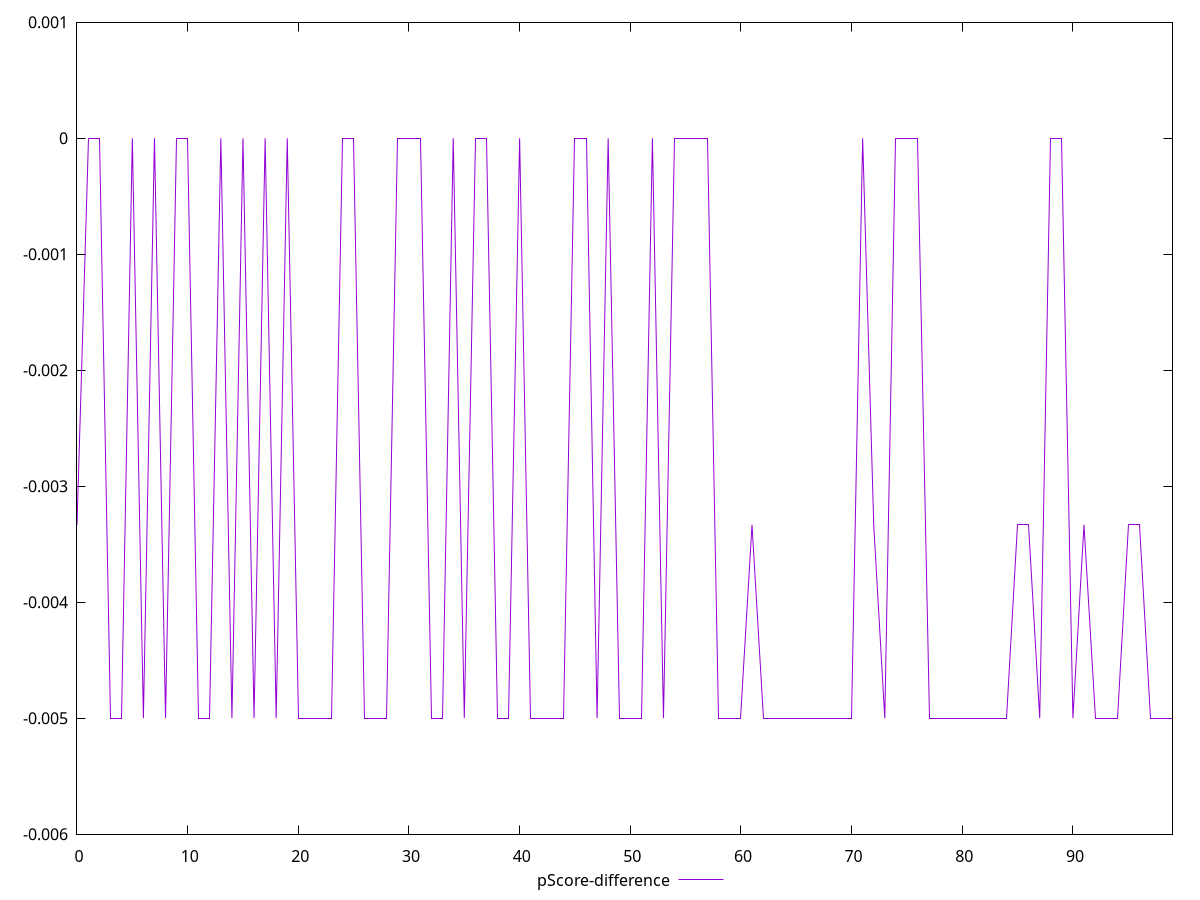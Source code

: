 reset

$pScoreDifference <<EOF
0 -0.0033333333333334103
1 0
2 0
3 -0.0050000000000000044
4 -0.0050000000000000044
5 0
6 -0.0050000000000000044
7 0
8 -0.0050000000000000044
9 0
10 0
11 -0.0050000000000000044
12 -0.0050000000000000044
13 0
14 -0.0050000000000000044
15 0
16 -0.0050000000000000044
17 0
18 -0.0050000000000000044
19 0
20 -0.0050000000000000044
21 -0.0050000000000000044
22 -0.0050000000000000044
23 -0.0050000000000000044
24 0
25 0
26 -0.0050000000000000044
27 -0.0050000000000000044
28 -0.0050000000000000044
29 0
30 0
31 0
32 -0.0050000000000000044
33 -0.0050000000000000044
34 0
35 -0.0050000000000000044
36 0
37 0
38 -0.0050000000000000044
39 -0.0050000000000000044
40 0
41 -0.0050000000000000044
42 -0.0050000000000000044
43 -0.0050000000000000044
44 -0.0050000000000000044
45 0
46 0
47 -0.0050000000000000044
48 0
49 -0.0050000000000000044
50 -0.0050000000000000044
51 -0.0050000000000000044
52 0
53 -0.0050000000000000044
54 0
55 0
56 0
57 0
58 -0.0050000000000000044
59 -0.0050000000000000044
60 -0.0050000000000000044
61 -0.0033333333333332993
62 -0.0050000000000000044
63 -0.0050000000000000044
64 -0.0050000000000000044
65 -0.0050000000000000044
66 -0.0050000000000000044
67 -0.0050000000000000044
68 -0.0050000000000000044
69 -0.0050000000000000044
70 -0.0050000000000000044
71 0
72 -0.0033333333333332993
73 -0.0050000000000000044
74 0
75 0
76 0
77 -0.0050000000000000044
78 -0.0050000000000000044
79 -0.0050000000000000044
80 -0.0050000000000000044
81 -0.0050000000000000044
82 -0.0050000000000000044
83 -0.0050000000000000044
84 -0.0050000000000000044
85 -0.0033333333333332993
86 -0.0033333333333332993
87 -0.0050000000000000044
88 0
89 0
90 -0.0050000000000000044
91 -0.0033333333333332993
92 -0.0050000000000000044
93 -0.0050000000000000044
94 -0.0050000000000000044
95 -0.0033333333333332993
96 -0.0033333333333332993
97 -0.0050000000000000044
98 -0.0050000000000000044
99 -0.0050000000000000044
EOF

set key outside below
set xrange [0:99]
set yrange [-0.0060000000000000045:0.001]
set trange [-0.0060000000000000045:0.001]
set terminal svg size 640, 500 enhanced background rgb 'white'
set output "report_00018_2021-02-10T15-25-16.877Z/uses-http2/samples/pages+cached+noadtech/pScore-difference/values.svg"

plot $pScoreDifference title "pScore-difference" with line

reset
